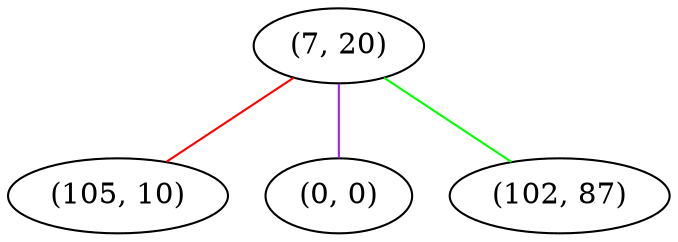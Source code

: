 graph "" {
"(7, 20)";
"(105, 10)";
"(0, 0)";
"(102, 87)";
"(7, 20)" -- "(105, 10)"  [color=red, key=0, weight=1];
"(7, 20)" -- "(0, 0)"  [color=purple, key=0, weight=4];
"(7, 20)" -- "(102, 87)"  [color=green, key=0, weight=2];
}
